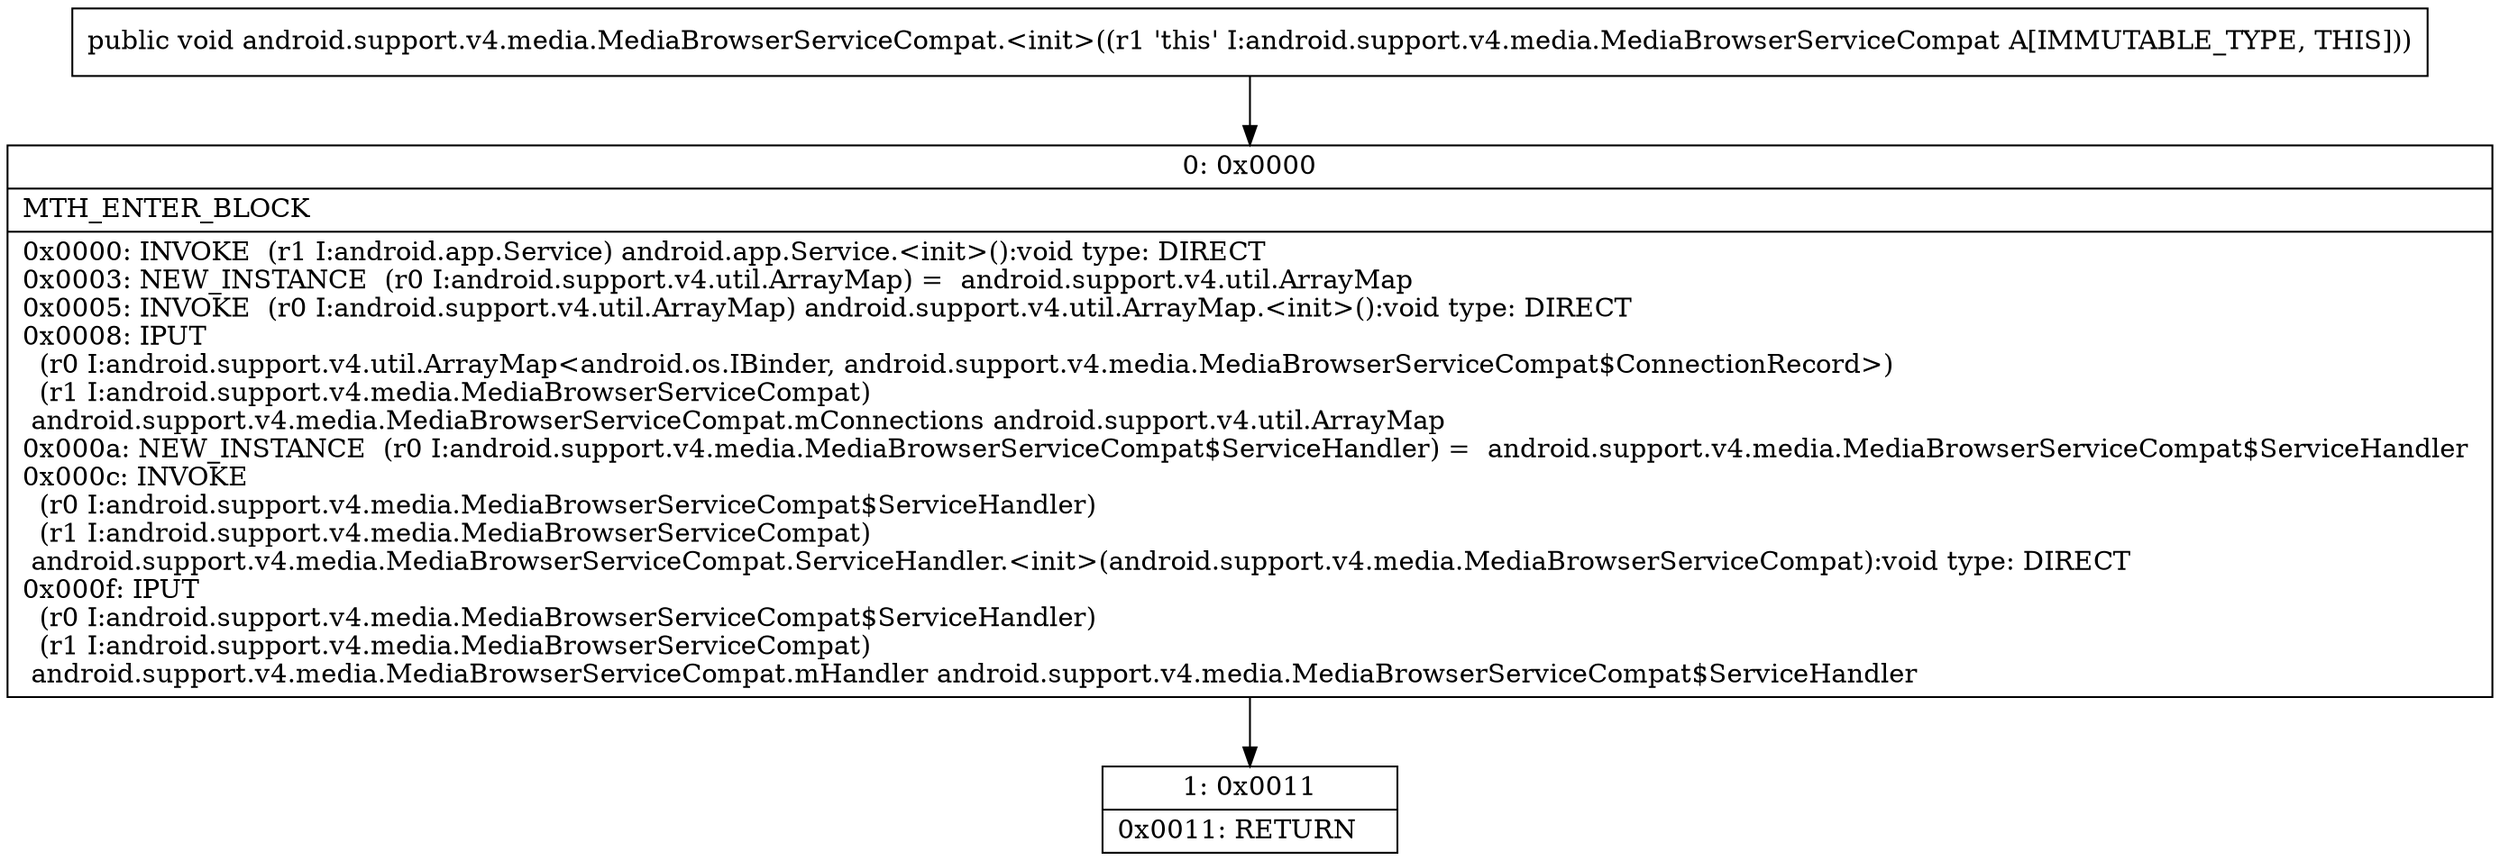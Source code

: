 digraph "CFG forandroid.support.v4.media.MediaBrowserServiceCompat.\<init\>()V" {
Node_0 [shape=record,label="{0\:\ 0x0000|MTH_ENTER_BLOCK\l|0x0000: INVOKE  (r1 I:android.app.Service) android.app.Service.\<init\>():void type: DIRECT \l0x0003: NEW_INSTANCE  (r0 I:android.support.v4.util.ArrayMap) =  android.support.v4.util.ArrayMap \l0x0005: INVOKE  (r0 I:android.support.v4.util.ArrayMap) android.support.v4.util.ArrayMap.\<init\>():void type: DIRECT \l0x0008: IPUT  \l  (r0 I:android.support.v4.util.ArrayMap\<android.os.IBinder, android.support.v4.media.MediaBrowserServiceCompat$ConnectionRecord\>)\l  (r1 I:android.support.v4.media.MediaBrowserServiceCompat)\l android.support.v4.media.MediaBrowserServiceCompat.mConnections android.support.v4.util.ArrayMap \l0x000a: NEW_INSTANCE  (r0 I:android.support.v4.media.MediaBrowserServiceCompat$ServiceHandler) =  android.support.v4.media.MediaBrowserServiceCompat$ServiceHandler \l0x000c: INVOKE  \l  (r0 I:android.support.v4.media.MediaBrowserServiceCompat$ServiceHandler)\l  (r1 I:android.support.v4.media.MediaBrowserServiceCompat)\l android.support.v4.media.MediaBrowserServiceCompat.ServiceHandler.\<init\>(android.support.v4.media.MediaBrowserServiceCompat):void type: DIRECT \l0x000f: IPUT  \l  (r0 I:android.support.v4.media.MediaBrowserServiceCompat$ServiceHandler)\l  (r1 I:android.support.v4.media.MediaBrowserServiceCompat)\l android.support.v4.media.MediaBrowserServiceCompat.mHandler android.support.v4.media.MediaBrowserServiceCompat$ServiceHandler \l}"];
Node_1 [shape=record,label="{1\:\ 0x0011|0x0011: RETURN   \l}"];
MethodNode[shape=record,label="{public void android.support.v4.media.MediaBrowserServiceCompat.\<init\>((r1 'this' I:android.support.v4.media.MediaBrowserServiceCompat A[IMMUTABLE_TYPE, THIS])) }"];
MethodNode -> Node_0;
Node_0 -> Node_1;
}

